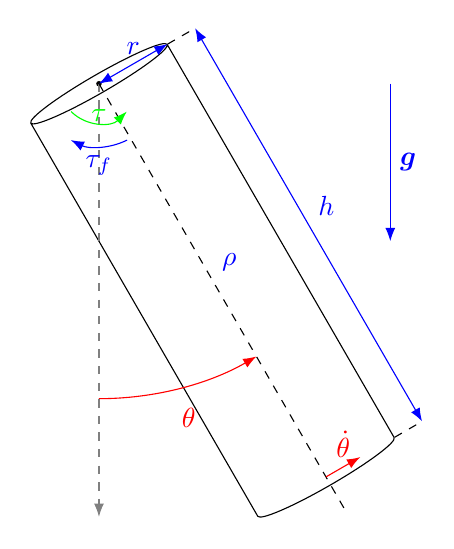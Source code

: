 \begin{tikzpicture}
    \node (A) [cylinder, shape border rotate=90, draw,minimum height=6cm,minimum width=2cm, rotate=30] {};
    \coordinate (top_middle) at ($(A.before top)!0.5!(A.after top)$);
    \coordinate (bottom_middle) at ($(A.before bottom)!0.5!(A.after bottom)$);
    
    \fill (top_middle) circle (1pt);
    
    \coordinate (radius_center) at ($(bottom_middle)!1.0!(top_middle)$);
    \coordinate (radius_edge) at ($(A.before bottom)!1.0!(A.after top)$);
    \draw[blue,Latex-Latex] (radius_center) -- (radius_edge) node [midway, above] {$r$};
    \draw[dashed] (top_middle) -- (radius_center); 
    \draw[dashed] (A.after top) -- (radius_edge); 
    
    \coordinate (height_top) at ($(A.before top)!1.2!(A.after top)$);
    \coordinate (height_bottom) at ($(A.after bottom)!1.2!(A.before bottom)$);
    \draw[blue,Latex-Latex] (height_top) -- (height_bottom) node [midway, above right] {$h$};
    \draw[dashed] (A.after top) -- (height_top);
    \draw[dashed] (A.before bottom) -- (height_bottom);
    
    \coordinate (top_middle_below) at ([yshift=-5.5cm]top_middle);
    \draw[gray, dashed, -Latex] (top_middle) -- (top_middle_below);
    \draw[dashed] (top_middle) -- ($(top_middle)!1.09!(bottom_middle)$);
    
    \node[blue, above right] at ($(top_middle)!0.5!(bottom_middle)$) {$\rho$};
    
    \pic[draw, red, text=red, -Latex, "$\theta$", angle eccentricity=1.1,angle radius=4cm] {angle = top_middle_below--top_middle--bottom_middle};
    
    \draw[red, -Latex] (bottom_middle) -- ($(bottom_middle)!0.5!(A.before bottom)$) node [midway, above] {$\dot{\theta}$};
    
    \draw[blue, -Latex] ([xshift=3.7cm]top_middle) -- ++(0,-2) node [midway, right] {$\boldsymbol{g}$};
    
    \coordinate (left_torque) at ([shift={(-2, -2)}]top_middle);
    \coordinate (right_torque) at ([shift={(2, -2)}]top_middle);
    
    \coordinate (left_friction) at ([shift={(-2, -4)}]top_middle);
    \coordinate (right_friction) at ([shift={(2, -4)}]top_middle);
    
    \pic[draw, green, text=green, -Latex, "$\tau$", angle eccentricity=0.8,angle radius=0.5cm] {angle = left_torque--top_middle--right_torque};
    \pic[draw, blue, text=blue, Latex-, "$\tau_f$", angle eccentricity=1.3,angle radius=0.8cm] {angle = left_friction--top_middle--right_friction};
\end{tikzpicture}  
